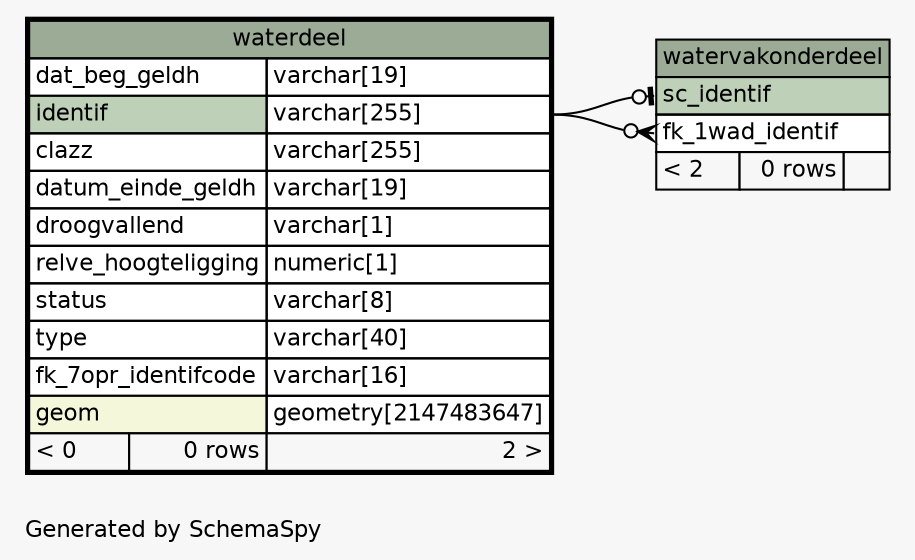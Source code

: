 // dot 2.43.0 on Linux 5.8.0-44-generic
// SchemaSpy rev Unknown
digraph "oneDegreeRelationshipsDiagram" {
  graph [
    rankdir="RL"
    bgcolor="#f7f7f7"
    label="\nGenerated by SchemaSpy"
    labeljust="l"
    nodesep="0.18"
    ranksep="0.46"
    fontname="Helvetica"
    fontsize="11"
  ];
  node [
    fontname="Helvetica"
    fontsize="11"
    shape="plaintext"
  ];
  edge [
    arrowsize="0.8"
  ];
  "watervakonderdeel":"fk_1wad_identif":w -> "waterdeel":"identif.type":e [arrowhead=none dir=back arrowtail=crowodot];
  "watervakonderdeel":"sc_identif":w -> "waterdeel":"identif.type":e [arrowhead=none dir=back arrowtail=teeodot];
  "waterdeel" [
    label=<
    <TABLE BORDER="2" CELLBORDER="1" CELLSPACING="0" BGCOLOR="#ffffff">
      <TR><TD COLSPAN="3" BGCOLOR="#9bab96" ALIGN="CENTER">waterdeel</TD></TR>
      <TR><TD PORT="dat_beg_geldh" COLSPAN="2" ALIGN="LEFT">dat_beg_geldh</TD><TD PORT="dat_beg_geldh.type" ALIGN="LEFT">varchar[19]</TD></TR>
      <TR><TD PORT="identif" COLSPAN="2" BGCOLOR="#bed1b8" ALIGN="LEFT">identif</TD><TD PORT="identif.type" ALIGN="LEFT">varchar[255]</TD></TR>
      <TR><TD PORT="clazz" COLSPAN="2" ALIGN="LEFT">clazz</TD><TD PORT="clazz.type" ALIGN="LEFT">varchar[255]</TD></TR>
      <TR><TD PORT="datum_einde_geldh" COLSPAN="2" ALIGN="LEFT">datum_einde_geldh</TD><TD PORT="datum_einde_geldh.type" ALIGN="LEFT">varchar[19]</TD></TR>
      <TR><TD PORT="droogvallend" COLSPAN="2" ALIGN="LEFT">droogvallend</TD><TD PORT="droogvallend.type" ALIGN="LEFT">varchar[1]</TD></TR>
      <TR><TD PORT="relve_hoogteligging" COLSPAN="2" ALIGN="LEFT">relve_hoogteligging</TD><TD PORT="relve_hoogteligging.type" ALIGN="LEFT">numeric[1]</TD></TR>
      <TR><TD PORT="status" COLSPAN="2" ALIGN="LEFT">status</TD><TD PORT="status.type" ALIGN="LEFT">varchar[8]</TD></TR>
      <TR><TD PORT="type" COLSPAN="2" ALIGN="LEFT">type</TD><TD PORT="type.type" ALIGN="LEFT">varchar[40]</TD></TR>
      <TR><TD PORT="fk_7opr_identifcode" COLSPAN="2" ALIGN="LEFT">fk_7opr_identifcode</TD><TD PORT="fk_7opr_identifcode.type" ALIGN="LEFT">varchar[16]</TD></TR>
      <TR><TD PORT="geom" COLSPAN="2" BGCOLOR="#f4f7da" ALIGN="LEFT">geom</TD><TD PORT="geom.type" ALIGN="LEFT">geometry[2147483647]</TD></TR>
      <TR><TD ALIGN="LEFT" BGCOLOR="#f7f7f7">&lt; 0</TD><TD ALIGN="RIGHT" BGCOLOR="#f7f7f7">0 rows</TD><TD ALIGN="RIGHT" BGCOLOR="#f7f7f7">2 &gt;</TD></TR>
    </TABLE>>
    URL="waterdeel.html"
    tooltip="waterdeel"
  ];
  "watervakonderdeel" [
    label=<
    <TABLE BORDER="0" CELLBORDER="1" CELLSPACING="0" BGCOLOR="#ffffff">
      <TR><TD COLSPAN="3" BGCOLOR="#9bab96" ALIGN="CENTER">watervakonderdeel</TD></TR>
      <TR><TD PORT="sc_identif" COLSPAN="3" BGCOLOR="#bed1b8" ALIGN="LEFT">sc_identif</TD></TR>
      <TR><TD PORT="fk_1wad_identif" COLSPAN="3" ALIGN="LEFT">fk_1wad_identif</TD></TR>
      <TR><TD ALIGN="LEFT" BGCOLOR="#f7f7f7">&lt; 2</TD><TD ALIGN="RIGHT" BGCOLOR="#f7f7f7">0 rows</TD><TD ALIGN="RIGHT" BGCOLOR="#f7f7f7">  </TD></TR>
    </TABLE>>
    URL="watervakonderdeel.html"
    tooltip="watervakonderdeel"
  ];
}
